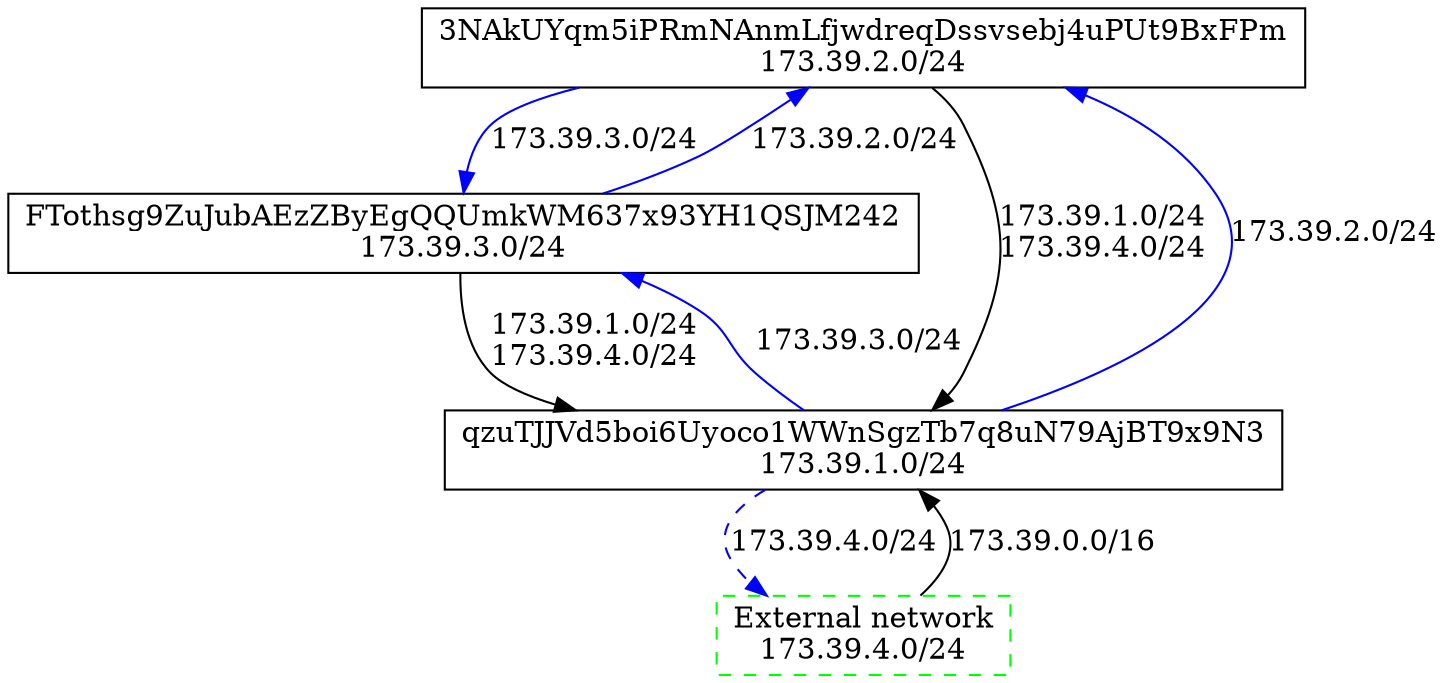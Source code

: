 digraph  {
	
	n2[label="3NAkUYqm5iPRmNAnmLfjwdreqDssvsebj4uPUt9BxFPm\n173.39.2.0/24",shape="box"];
	n4[color="green",label="External network\n173.39.4.0/24",shape="box",style="dashed"];
	n3[label="FTothsg9ZuJubAEzZByEgQQUmkWM637x93YH1QSJM242\n173.39.3.0/24",shape="box"];
	n1[label="qzuTJJVd5boi6Uyoco1WWnSgzTb7q8uN79AjBT9x9N3\n173.39.1.0/24",shape="box"];
	n2->n1[label="173.39.1.0/24\n173.39.4.0/24"];
	n2->n3[color="blue",label="173.39.3.0/24"];
	n4->n1[label="173.39.0.0/16"];
	n3->n1[label="173.39.1.0/24\n173.39.4.0/24"];
	n3->n2[color="blue",label="173.39.2.0/24"];
	n1->n2[color="blue",label="173.39.2.0/24"];
	n1->n3[color="blue",label="173.39.3.0/24"];
	n1->n4[color="blue",label="173.39.4.0/24",style="dashed"];
	{rank=same; n4;};
	
}